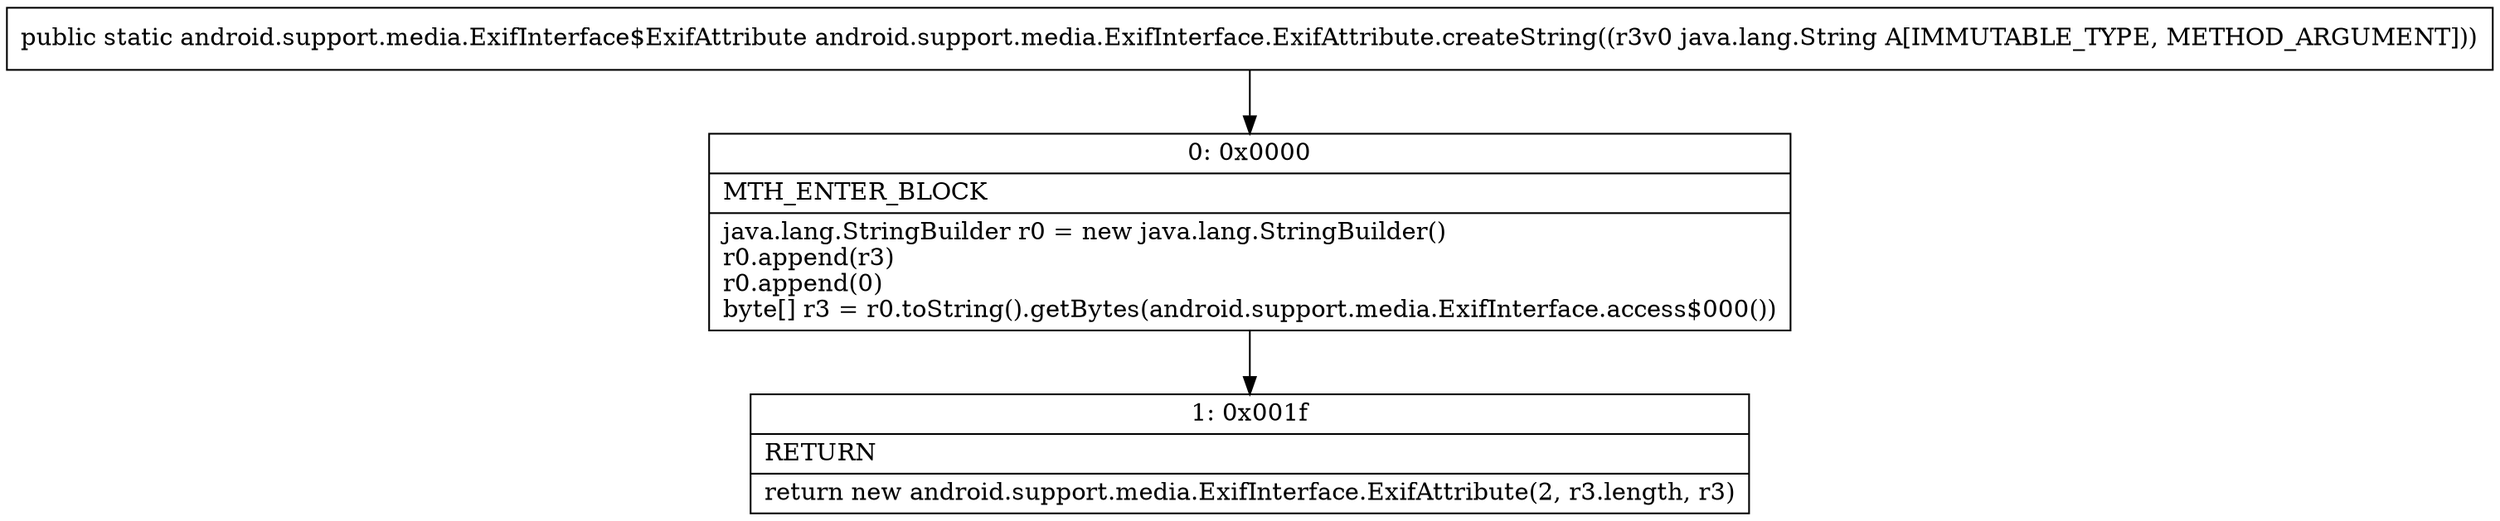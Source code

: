 digraph "CFG forandroid.support.media.ExifInterface.ExifAttribute.createString(Ljava\/lang\/String;)Landroid\/support\/media\/ExifInterface$ExifAttribute;" {
Node_0 [shape=record,label="{0\:\ 0x0000|MTH_ENTER_BLOCK\l|java.lang.StringBuilder r0 = new java.lang.StringBuilder()\lr0.append(r3)\lr0.append(0)\lbyte[] r3 = r0.toString().getBytes(android.support.media.ExifInterface.access$000())\l}"];
Node_1 [shape=record,label="{1\:\ 0x001f|RETURN\l|return new android.support.media.ExifInterface.ExifAttribute(2, r3.length, r3)\l}"];
MethodNode[shape=record,label="{public static android.support.media.ExifInterface$ExifAttribute android.support.media.ExifInterface.ExifAttribute.createString((r3v0 java.lang.String A[IMMUTABLE_TYPE, METHOD_ARGUMENT])) }"];
MethodNode -> Node_0;
Node_0 -> Node_1;
}

